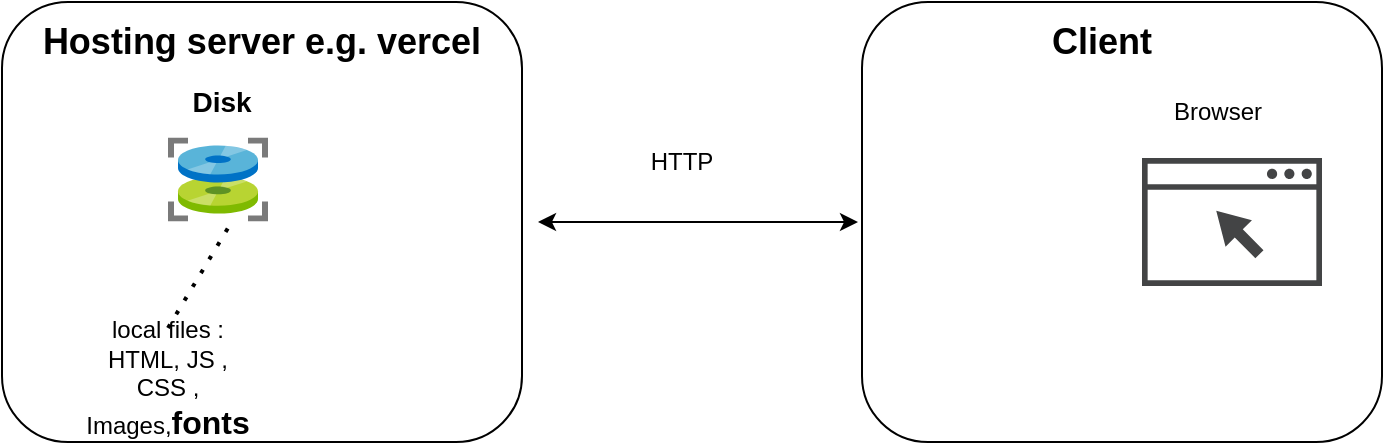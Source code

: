 <mxfile version="14.9.6" type="device"><diagram id="ElRBN1MFtZM0Ii8VOMJZ" name="Page-1"><mxGraphModel dx="827" dy="520" grid="1" gridSize="10" guides="1" tooltips="1" connect="1" arrows="1" fold="1" page="1" pageScale="1" pageWidth="850" pageHeight="1100" math="0" shadow="0"><root><mxCell id="0"/><mxCell id="1" parent="0"/><mxCell id="rWU61mroAJFe3fkUf7d8-41" value="" style="group" parent="1" vertex="1" connectable="0"><mxGeometry x="80" y="210" width="260" height="220" as="geometry"/></mxCell><mxCell id="rWU61mroAJFe3fkUf7d8-30" value="" style="rounded=1;whiteSpace=wrap;html=1;" parent="rWU61mroAJFe3fkUf7d8-41" vertex="1"><mxGeometry width="260" height="220" as="geometry"/></mxCell><mxCell id="rWU61mroAJFe3fkUf7d8-31" value="&lt;b&gt;&lt;font style=&quot;font-size: 18px&quot;&gt;Hosting server e.g. vercel&lt;/font&gt;&lt;/b&gt;" style="text;html=1;strokeColor=none;fillColor=none;align=center;verticalAlign=middle;whiteSpace=wrap;rounded=0;" parent="rWU61mroAJFe3fkUf7d8-41" vertex="1"><mxGeometry x="15" y="10" width="230" height="20" as="geometry"/></mxCell><mxCell id="rWU61mroAJFe3fkUf7d8-33" value="" style="aspect=fixed;html=1;points=[];align=center;image;fontSize=12;image=img/lib/mscae/MD_snapshot.svg;" parent="rWU61mroAJFe3fkUf7d8-41" vertex="1"><mxGeometry x="83" y="67.8" width="50" height="42" as="geometry"/></mxCell><mxCell id="rWU61mroAJFe3fkUf7d8-34" value="&lt;b&gt;&lt;font style=&quot;font-size: 14px&quot;&gt;Disk&lt;/font&gt;&lt;/b&gt;" style="text;html=1;strokeColor=none;fillColor=none;align=center;verticalAlign=middle;whiteSpace=wrap;rounded=0;" parent="rWU61mroAJFe3fkUf7d8-41" vertex="1"><mxGeometry x="75" y="34.8" width="70" height="30" as="geometry"/></mxCell><mxCell id="rWU61mroAJFe3fkUf7d8-35" value="" style="endArrow=none;dashed=1;html=1;dashPattern=1 3;strokeWidth=2;" parent="rWU61mroAJFe3fkUf7d8-41" edge="1"><mxGeometry width="50" height="50" relative="1" as="geometry"><mxPoint x="83" y="163.0" as="sourcePoint"/><mxPoint x="113" y="113.0" as="targetPoint"/></mxGeometry></mxCell><mxCell id="rWU61mroAJFe3fkUf7d8-36" value="local files : HTML, JS , CSS , Images,&lt;b&gt;&lt;font style=&quot;font-size: 16px&quot;&gt;fonts&lt;/font&gt;&lt;/b&gt;" style="text;html=1;strokeColor=none;fillColor=none;align=center;verticalAlign=middle;whiteSpace=wrap;rounded=0;" parent="rWU61mroAJFe3fkUf7d8-41" vertex="1"><mxGeometry x="43" y="163" width="80" height="50" as="geometry"/></mxCell><mxCell id="rWU61mroAJFe3fkUf7d8-43" value="" style="endArrow=classic;startArrow=classic;html=1;" parent="1" edge="1"><mxGeometry width="50" height="50" relative="1" as="geometry"><mxPoint x="348" y="320" as="sourcePoint"/><mxPoint x="508" y="320" as="targetPoint"/></mxGeometry></mxCell><mxCell id="rWU61mroAJFe3fkUf7d8-44" value="HTTP" style="text;html=1;strokeColor=none;fillColor=none;align=center;verticalAlign=middle;whiteSpace=wrap;rounded=0;" parent="1" vertex="1"><mxGeometry x="400" y="280" width="40" height="20" as="geometry"/></mxCell><mxCell id="rWU61mroAJFe3fkUf7d8-37" value="" style="rounded=1;whiteSpace=wrap;html=1;" parent="1" vertex="1"><mxGeometry x="510" y="210" width="260" height="220" as="geometry"/></mxCell><mxCell id="rWU61mroAJFe3fkUf7d8-39" value="" style="pointerEvents=1;shadow=0;dashed=0;html=1;strokeColor=none;fillColor=#434445;aspect=fixed;labelPosition=center;verticalLabelPosition=bottom;verticalAlign=top;align=center;outlineConnect=0;shape=mxgraph.vvd.web_browser;" parent="1" vertex="1"><mxGeometry x="650" y="288.05" width="90" height="63.9" as="geometry"/></mxCell><mxCell id="rWU61mroAJFe3fkUf7d8-40" value="Browser" style="text;html=1;strokeColor=none;fillColor=none;align=center;verticalAlign=middle;whiteSpace=wrap;rounded=0;" parent="1" vertex="1"><mxGeometry x="667.5" y="254.8" width="40" height="20" as="geometry"/></mxCell><mxCell id="DnXQFX4ub78tZTxuS59Y-1" value="&lt;b&gt;&lt;font style=&quot;font-size: 18px&quot;&gt;Client&lt;/font&gt;&lt;/b&gt;" style="text;html=1;strokeColor=none;fillColor=none;align=center;verticalAlign=middle;whiteSpace=wrap;rounded=0;" vertex="1" parent="1"><mxGeometry x="610" y="220" width="40" height="20" as="geometry"/></mxCell></root></mxGraphModel></diagram></mxfile>